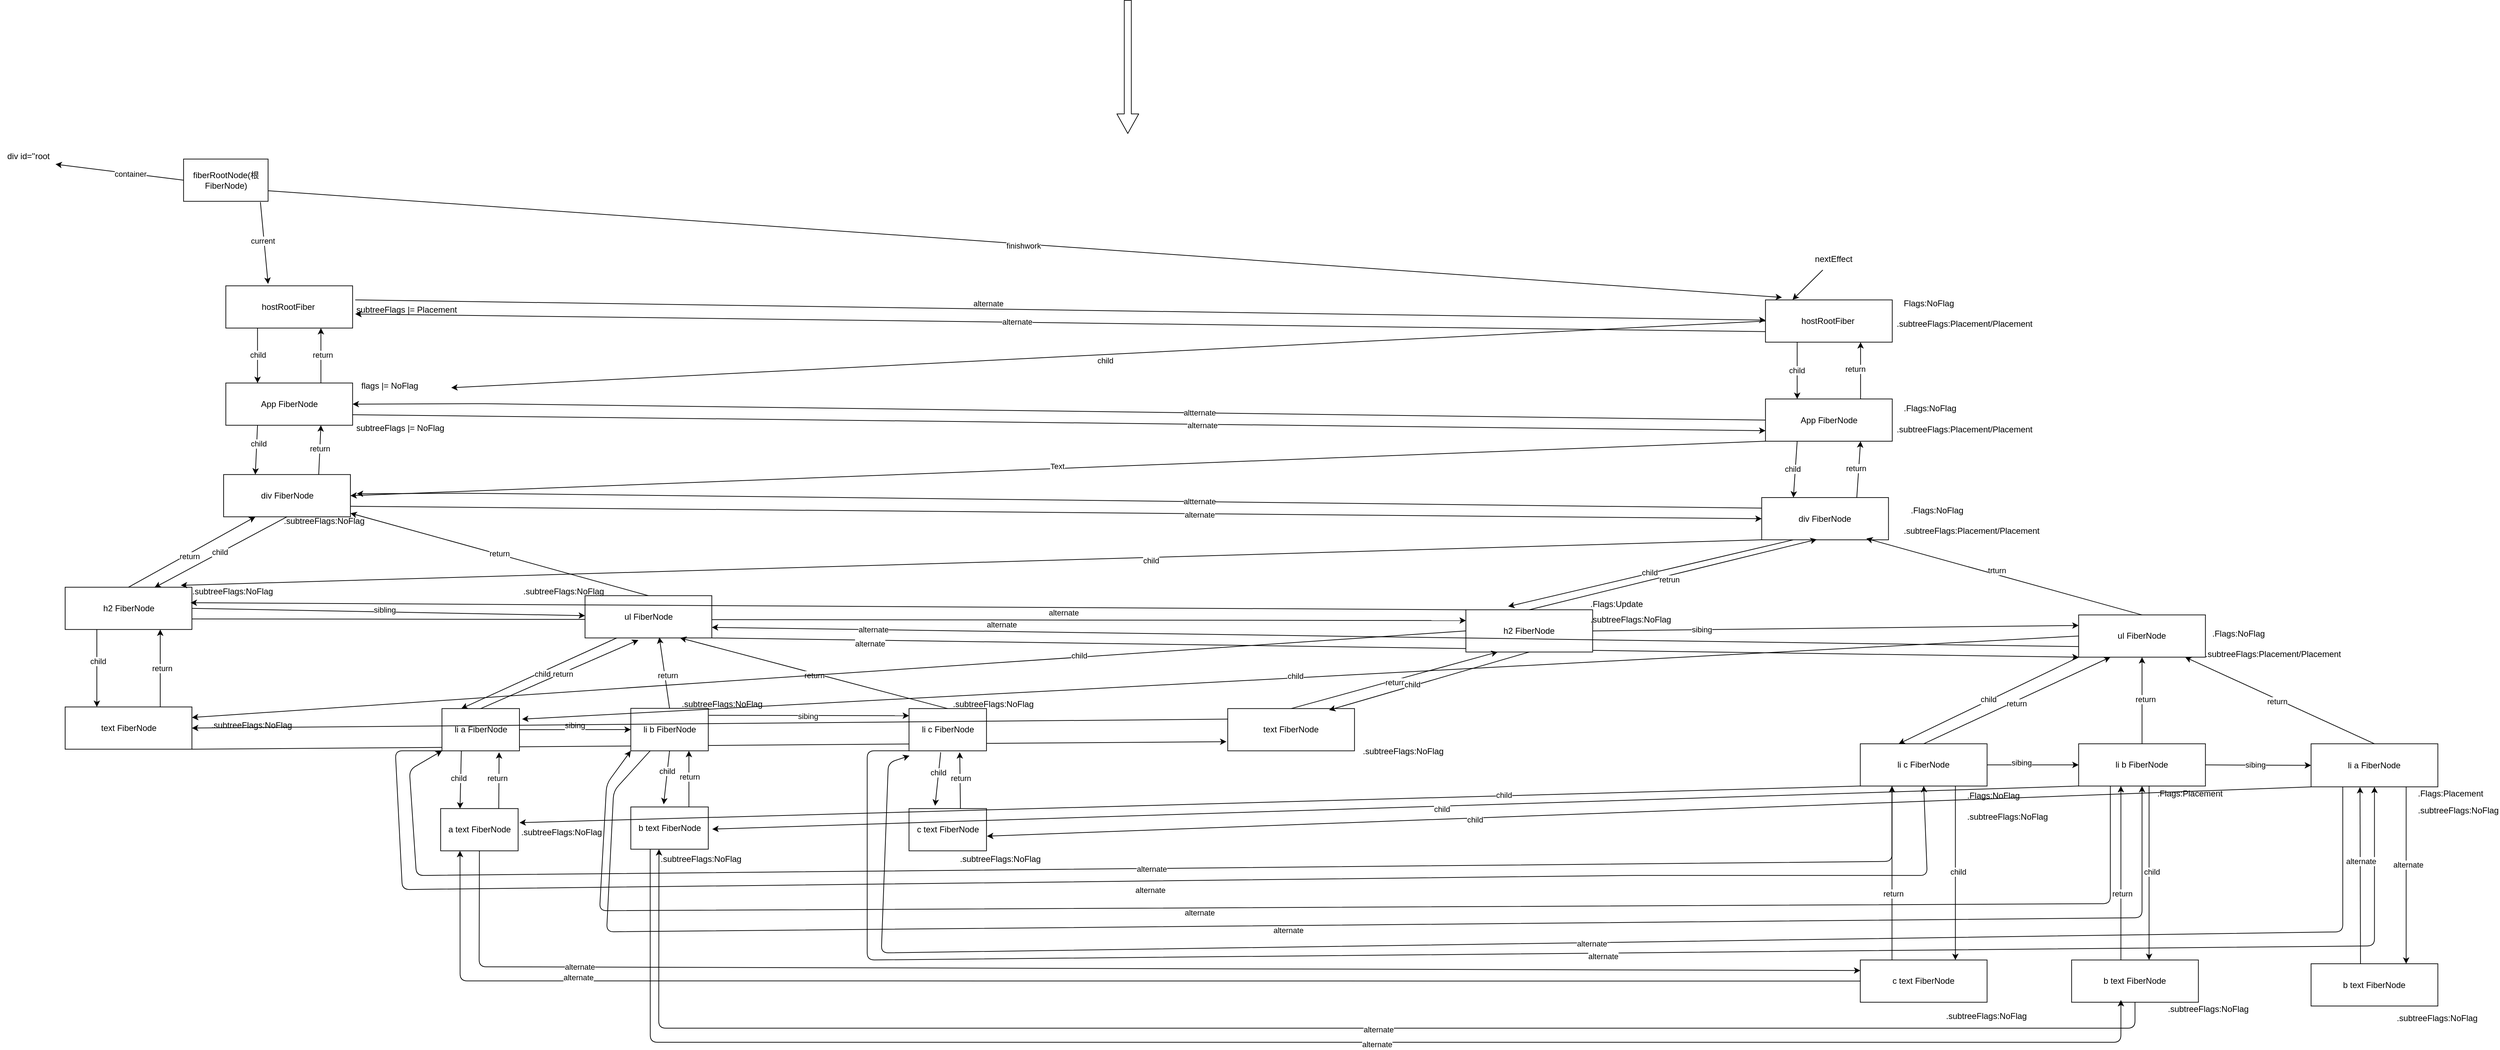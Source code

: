 <mxfile>
    <diagram id="gsPX4oTVRDO457Spd-DP" name="Page-1">
        <mxGraphModel dx="-8753" dy="-9221" grid="1" gridSize="10" guides="1" tooltips="1" connect="1" arrows="1" fold="1" page="1" pageScale="1" pageWidth="10000" pageHeight="10000" math="0" shadow="0">
            <root>
                <mxCell id="0"/>
                <mxCell id="1" parent="0"/>
                <mxCell id="2" style="edgeStyle=none;html=1;exitX=0.909;exitY=1.018;exitDx=0;exitDy=0;exitPerimeter=0;" parent="1" source="6" edge="1">
                    <mxGeometry relative="1" as="geometry">
                        <mxPoint x="10530.63" y="10553.18" as="targetPoint"/>
                    </mxGeometry>
                </mxCell>
                <mxCell id="3" value="current" style="edgeLabel;html=1;align=center;verticalAlign=middle;resizable=0;points=[];" parent="2" vertex="1" connectable="0">
                    <mxGeometry x="-0.067" y="-2" relative="1" as="geometry">
                        <mxPoint as="offset"/>
                    </mxGeometry>
                </mxCell>
                <mxCell id="4" style="edgeStyle=none;html=1;exitX=1;exitY=0.75;exitDx=0;exitDy=0;" parent="1" source="6" edge="1">
                    <mxGeometry relative="1" as="geometry">
                        <mxPoint x="12680" y="10572.32" as="targetPoint"/>
                    </mxGeometry>
                </mxCell>
                <mxCell id="5" value="finishwork" style="edgeLabel;html=1;align=center;verticalAlign=middle;resizable=0;points=[];" parent="4" vertex="1" connectable="0">
                    <mxGeometry x="-0.002" y="-2" relative="1" as="geometry">
                        <mxPoint as="offset"/>
                    </mxGeometry>
                </mxCell>
                <mxCell id="6" value="fiberRootNode(根FiberNode)" style="rounded=0;whiteSpace=wrap;html=1;" parent="1" vertex="1">
                    <mxGeometry x="10410.63" y="10375.86" width="120" height="60" as="geometry"/>
                </mxCell>
                <mxCell id="7" value="" style="endArrow=classic;html=1;exitX=0;exitY=0.5;exitDx=0;exitDy=0;" parent="1" source="6" edge="1">
                    <mxGeometry width="50" height="50" relative="1" as="geometry">
                        <mxPoint x="9990.63" y="10435.86" as="sourcePoint"/>
                        <mxPoint x="10228.76" y="10383.18" as="targetPoint"/>
                    </mxGeometry>
                </mxCell>
                <mxCell id="8" value="container" style="edgeLabel;html=1;align=center;verticalAlign=middle;resizable=0;points=[];" parent="7" vertex="1" connectable="0">
                    <mxGeometry x="-0.156" relative="1" as="geometry">
                        <mxPoint x="1" as="offset"/>
                    </mxGeometry>
                </mxCell>
                <mxCell id="9" style="edgeStyle=none;html=1;exitX=0.25;exitY=1;exitDx=0;exitDy=0;entryX=0.25;entryY=0;entryDx=0;entryDy=0;" parent="1" source="11" target="17" edge="1">
                    <mxGeometry relative="1" as="geometry"/>
                </mxCell>
                <mxCell id="10" value="child" style="edgeLabel;html=1;align=center;verticalAlign=middle;resizable=0;points=[];" parent="9" vertex="1" connectable="0">
                    <mxGeometry x="0.165" y="1" relative="1" as="geometry">
                        <mxPoint x="-1" y="-8" as="offset"/>
                    </mxGeometry>
                </mxCell>
                <mxCell id="11" value="hostRootFiber&amp;nbsp;" style="rounded=0;whiteSpace=wrap;html=1;" parent="1" vertex="1">
                    <mxGeometry x="10470.63" y="10555.86" width="180" height="60" as="geometry"/>
                </mxCell>
                <mxCell id="12" style="edgeStyle=none;html=1;exitX=0.75;exitY=0;exitDx=0;exitDy=0;entryX=0.75;entryY=1;entryDx=0;entryDy=0;" parent="1" source="17" target="11" edge="1">
                    <mxGeometry relative="1" as="geometry"/>
                </mxCell>
                <mxCell id="13" value="return" style="edgeLabel;html=1;align=center;verticalAlign=middle;resizable=0;points=[];" parent="12" vertex="1" connectable="0">
                    <mxGeometry x="0.034" y="-2" relative="1" as="geometry">
                        <mxPoint as="offset"/>
                    </mxGeometry>
                </mxCell>
                <mxCell id="14" style="edgeStyle=none;html=1;exitX=1;exitY=0.5;exitDx=0;exitDy=0;entryX=1;entryY=0.75;entryDx=0;entryDy=0;" parent="1" source="17" edge="1">
                    <mxGeometry relative="1" as="geometry">
                        <mxPoint x="10474.38" y="10723.86" as="targetPoint"/>
                    </mxGeometry>
                </mxCell>
                <mxCell id="15" style="edgeStyle=none;html=1;exitX=1;exitY=0.75;exitDx=0;exitDy=0;entryX=0;entryY=0.75;entryDx=0;entryDy=0;" parent="1" source="17" target="112" edge="1">
                    <mxGeometry relative="1" as="geometry"/>
                </mxCell>
                <mxCell id="16" value="alternate" style="edgeLabel;html=1;align=center;verticalAlign=middle;resizable=0;points=[];" parent="15" vertex="1" connectable="0">
                    <mxGeometry x="0.203" y="-1" relative="1" as="geometry">
                        <mxPoint as="offset"/>
                    </mxGeometry>
                </mxCell>
                <mxCell id="17" value="App FiberNode" style="rounded=0;whiteSpace=wrap;html=1;" parent="1" vertex="1">
                    <mxGeometry x="10470.63" y="10693.86" width="180" height="60" as="geometry"/>
                </mxCell>
                <mxCell id="18" style="edgeStyle=none;html=1;exitX=0.25;exitY=1;exitDx=0;exitDy=0;entryX=0.25;entryY=0;entryDx=0;entryDy=0;" parent="1" target="22" edge="1">
                    <mxGeometry relative="1" as="geometry">
                        <mxPoint x="10515.63" y="10753.86" as="sourcePoint"/>
                    </mxGeometry>
                </mxCell>
                <mxCell id="19" value="child" style="edgeLabel;html=1;align=center;verticalAlign=middle;resizable=0;points=[];" parent="18" vertex="1" connectable="0">
                    <mxGeometry x="-0.264" y="2" relative="1" as="geometry">
                        <mxPoint as="offset"/>
                    </mxGeometry>
                </mxCell>
                <mxCell id="20" style="edgeStyle=none;html=1;exitX=0.75;exitY=0;exitDx=0;exitDy=0;entryX=0.75;entryY=1;entryDx=0;entryDy=0;" parent="1" source="22" edge="1">
                    <mxGeometry relative="1" as="geometry">
                        <mxPoint x="10605.63" y="10753.86" as="targetPoint"/>
                    </mxGeometry>
                </mxCell>
                <mxCell id="21" value="return" style="edgeLabel;html=1;align=center;verticalAlign=middle;resizable=0;points=[];" parent="20" vertex="1" connectable="0">
                    <mxGeometry x="0.052" relative="1" as="geometry">
                        <mxPoint as="offset"/>
                    </mxGeometry>
                </mxCell>
                <mxCell id="22" value="div FiberNode" style="rounded=0;whiteSpace=wrap;html=1;" parent="1" vertex="1">
                    <mxGeometry x="10467.5" y="10823.86" width="180" height="60" as="geometry"/>
                </mxCell>
                <mxCell id="23" style="edgeStyle=none;html=1;exitX=0.5;exitY=0;exitDx=0;exitDy=0;entryX=0.25;entryY=1;entryDx=0;entryDy=0;" parent="1" source="31" target="22" edge="1">
                    <mxGeometry relative="1" as="geometry"/>
                </mxCell>
                <mxCell id="24" value="return" style="edgeLabel;html=1;align=center;verticalAlign=middle;resizable=0;points=[];" parent="23" vertex="1" connectable="0">
                    <mxGeometry x="-0.057" y="-3" relative="1" as="geometry">
                        <mxPoint as="offset"/>
                    </mxGeometry>
                </mxCell>
                <mxCell id="25" style="edgeStyle=none;html=1;exitX=1;exitY=0.5;exitDx=0;exitDy=0;" parent="1" source="31" target="38" edge="1">
                    <mxGeometry relative="1" as="geometry"/>
                </mxCell>
                <mxCell id="26" value="sibling" style="edgeLabel;html=1;align=center;verticalAlign=middle;resizable=0;points=[];" parent="25" vertex="1" connectable="0">
                    <mxGeometry x="-0.022" y="3" relative="1" as="geometry">
                        <mxPoint as="offset"/>
                    </mxGeometry>
                </mxCell>
                <mxCell id="27" style="edgeStyle=none;html=1;exitX=0.25;exitY=1;exitDx=0;exitDy=0;entryX=0.25;entryY=0;entryDx=0;entryDy=0;" parent="1" source="31" target="46" edge="1">
                    <mxGeometry relative="1" as="geometry"/>
                </mxCell>
                <mxCell id="28" value="child" style="edgeLabel;html=1;align=center;verticalAlign=middle;resizable=0;points=[];" parent="27" vertex="1" connectable="0">
                    <mxGeometry x="-0.191" y="1" relative="1" as="geometry">
                        <mxPoint as="offset"/>
                    </mxGeometry>
                </mxCell>
                <mxCell id="29" style="edgeStyle=none;html=1;exitX=1;exitY=0.75;exitDx=0;exitDy=0;" parent="1" source="31" edge="1">
                    <mxGeometry relative="1" as="geometry">
                        <mxPoint x="12231.26" y="11031.18" as="targetPoint"/>
                    </mxGeometry>
                </mxCell>
                <mxCell id="30" value="alternate" style="edgeLabel;html=1;align=center;verticalAlign=middle;resizable=0;points=[];" parent="29" vertex="1" connectable="0">
                    <mxGeometry x="0.27" y="-6" relative="1" as="geometry">
                        <mxPoint x="1" as="offset"/>
                    </mxGeometry>
                </mxCell>
                <mxCell id="31" value="h2 FiberNode" style="rounded=0;whiteSpace=wrap;html=1;" parent="1" vertex="1">
                    <mxGeometry x="10242.5" y="10983.86" width="180" height="60" as="geometry"/>
                </mxCell>
                <mxCell id="32" style="edgeStyle=none;html=1;exitX=0.5;exitY=0;exitDx=0;exitDy=0;" parent="1" source="38" target="22" edge="1">
                    <mxGeometry relative="1" as="geometry"/>
                </mxCell>
                <mxCell id="33" value="return" style="edgeLabel;html=1;align=center;verticalAlign=middle;resizable=0;points=[];" parent="32" vertex="1" connectable="0">
                    <mxGeometry x="0.003" y="-2" relative="1" as="geometry">
                        <mxPoint as="offset"/>
                    </mxGeometry>
                </mxCell>
                <mxCell id="34" style="edgeStyle=none;html=1;exitX=0.25;exitY=1;exitDx=0;exitDy=0;entryX=0.25;entryY=0;entryDx=0;entryDy=0;" parent="1" source="38" target="55" edge="1">
                    <mxGeometry relative="1" as="geometry"/>
                </mxCell>
                <mxCell id="35" value="child" style="edgeLabel;html=1;align=center;verticalAlign=middle;resizable=0;points=[];" parent="34" vertex="1" connectable="0">
                    <mxGeometry x="-0.03" y="3" relative="1" as="geometry">
                        <mxPoint as="offset"/>
                    </mxGeometry>
                </mxCell>
                <mxCell id="36" style="edgeStyle=none;html=1;exitX=1;exitY=1;exitDx=0;exitDy=0;entryX=0;entryY=1;entryDx=0;entryDy=0;" parent="1" source="38" target="135" edge="1">
                    <mxGeometry relative="1" as="geometry"/>
                </mxCell>
                <mxCell id="37" value="alternate" style="edgeLabel;html=1;align=center;verticalAlign=middle;resizable=0;points=[];" parent="36" vertex="1" connectable="0">
                    <mxGeometry x="-0.768" y="-5" relative="1" as="geometry">
                        <mxPoint x="-1" as="offset"/>
                    </mxGeometry>
                </mxCell>
                <mxCell id="38" value="ul FiberNode" style="rounded=0;whiteSpace=wrap;html=1;" parent="1" vertex="1">
                    <mxGeometry x="10980.63" y="10995.86" width="180" height="60" as="geometry"/>
                </mxCell>
                <mxCell id="39" style="edgeStyle=none;html=1;exitX=0.5;exitY=1;exitDx=0;exitDy=0;entryX=0.705;entryY=0.007;entryDx=0;entryDy=0;entryPerimeter=0;" parent="1" source="22" target="31" edge="1">
                    <mxGeometry relative="1" as="geometry"/>
                </mxCell>
                <mxCell id="40" value="child" style="edgeLabel;html=1;align=center;verticalAlign=middle;resizable=0;points=[];" parent="39" vertex="1" connectable="0">
                    <mxGeometry x="0.023" relative="1" as="geometry">
                        <mxPoint y="-1" as="offset"/>
                    </mxGeometry>
                </mxCell>
                <mxCell id="41" style="edgeStyle=none;html=1;entryX=1;entryY=0;entryDx=0;entryDy=0;" parent="1" source="42" edge="1">
                    <mxGeometry relative="1" as="geometry">
                        <mxPoint x="12695.02" y="10575.68" as="targetPoint"/>
                    </mxGeometry>
                </mxCell>
                <mxCell id="42" value="nextEffect" style="text;html=1;align=center;verticalAlign=middle;resizable=0;points=[];autosize=1;strokeColor=none;fillColor=none;" parent="1" vertex="1">
                    <mxGeometry x="12713.25" y="10503.36" width="80" height="30" as="geometry"/>
                </mxCell>
                <mxCell id="43" style="edgeStyle=none;html=1;exitX=0.75;exitY=0;exitDx=0;exitDy=0;entryX=0.75;entryY=1;entryDx=0;entryDy=0;" parent="1" source="46" target="31" edge="1">
                    <mxGeometry relative="1" as="geometry"/>
                </mxCell>
                <mxCell id="44" value="return" style="edgeLabel;html=1;align=center;verticalAlign=middle;resizable=0;points=[];" parent="43" vertex="1" connectable="0">
                    <mxGeometry x="0.023" y="-2" relative="1" as="geometry">
                        <mxPoint y="1" as="offset"/>
                    </mxGeometry>
                </mxCell>
                <mxCell id="45" style="edgeStyle=none;html=1;exitX=1;exitY=1;exitDx=0;exitDy=0;" parent="1" source="46" edge="1">
                    <mxGeometry relative="1" as="geometry">
                        <mxPoint x="11891.26" y="11203.18" as="targetPoint"/>
                    </mxGeometry>
                </mxCell>
                <mxCell id="46" value="text FiberNode" style="rounded=0;whiteSpace=wrap;html=1;" parent="1" vertex="1">
                    <mxGeometry x="10242.5" y="11153.86" width="180" height="60" as="geometry"/>
                </mxCell>
                <mxCell id="47" value=".subtreeFlags:NoFlag" style="text;whiteSpace=wrap;" parent="1" vertex="1">
                    <mxGeometry x="10887.5" y="11318.18" width="110" height="40" as="geometry"/>
                </mxCell>
                <mxCell id="48" value=".subtreeFlags:NoFlag" style="text;whiteSpace=wrap;" parent="1" vertex="1">
                    <mxGeometry x="10420.63" y="10975.86" width="110" height="40" as="geometry"/>
                </mxCell>
                <mxCell id="49" style="edgeStyle=none;html=1;exitX=1;exitY=0.5;exitDx=0;exitDy=0;entryX=0;entryY=0.5;entryDx=0;entryDy=0;" parent="1" source="55" target="60" edge="1">
                    <mxGeometry relative="1" as="geometry"/>
                </mxCell>
                <mxCell id="50" value="sibing" style="edgeLabel;html=1;align=center;verticalAlign=middle;resizable=0;points=[];" parent="49" vertex="1" connectable="0">
                    <mxGeometry x="-0.008" y="6" relative="1" as="geometry">
                        <mxPoint as="offset"/>
                    </mxGeometry>
                </mxCell>
                <mxCell id="51" style="edgeStyle=none;html=1;exitX=0.25;exitY=1;exitDx=0;exitDy=0;entryX=0.25;entryY=0;entryDx=0;entryDy=0;" parent="1" source="55" target="72" edge="1">
                    <mxGeometry relative="1" as="geometry"/>
                </mxCell>
                <mxCell id="52" value="child" style="edgeLabel;html=1;align=center;verticalAlign=middle;resizable=0;points=[];" parent="51" vertex="1" connectable="0">
                    <mxGeometry x="-0.058" y="-3" relative="1" as="geometry">
                        <mxPoint as="offset"/>
                    </mxGeometry>
                </mxCell>
                <mxCell id="53" style="edgeStyle=none;html=1;exitX=0;exitY=1;exitDx=0;exitDy=0;entryX=0.5;entryY=1;entryDx=0;entryDy=0;" parent="1" source="55" target="160" edge="1">
                    <mxGeometry relative="1" as="geometry">
                        <mxPoint x="12921.26" y="11463.18" as="targetPoint"/>
                        <Array as="points">
                            <mxPoint x="10711.26" y="11216.18"/>
                            <mxPoint x="10721.26" y="11413.18"/>
                            <mxPoint x="12461.26" y="11393.18"/>
                            <mxPoint x="12886.26" y="11393.18"/>
                        </Array>
                    </mxGeometry>
                </mxCell>
                <mxCell id="54" value="alternate" style="edgeLabel;html=1;align=center;verticalAlign=middle;resizable=0;points=[];" parent="53" vertex="1" connectable="0">
                    <mxGeometry x="0.037" y="-13" relative="1" as="geometry">
                        <mxPoint as="offset"/>
                    </mxGeometry>
                </mxCell>
                <mxCell id="55" value="li a FiberNode" style="rounded=0;whiteSpace=wrap;html=1;" parent="1" vertex="1">
                    <mxGeometry x="10777.5" y="11156.18" width="110" height="60" as="geometry"/>
                </mxCell>
                <mxCell id="56" style="edgeStyle=none;html=1;exitX=1.006;exitY=0.164;exitDx=0;exitDy=0;entryX=0;entryY=0.75;entryDx=0;entryDy=0;exitPerimeter=0;" parent="1" source="60" edge="1">
                    <mxGeometry relative="1" as="geometry">
                        <mxPoint x="11190.63" y="11166.18" as="sourcePoint"/>
                        <mxPoint x="11440.63" y="11166.26" as="targetPoint"/>
                    </mxGeometry>
                </mxCell>
                <mxCell id="57" value="sibing" style="edgeLabel;html=1;align=center;verticalAlign=middle;resizable=0;points=[];" parent="56" vertex="1" connectable="0">
                    <mxGeometry x="-0.016" y="-1" relative="1" as="geometry">
                        <mxPoint as="offset"/>
                    </mxGeometry>
                </mxCell>
                <mxCell id="58" style="edgeStyle=none;html=1;exitX=0.25;exitY=1;exitDx=0;exitDy=0;entryX=0.5;entryY=1;entryDx=0;entryDy=0;" parent="1" source="60" target="169" edge="1">
                    <mxGeometry relative="1" as="geometry">
                        <mxPoint x="11021.26" y="11523.18" as="targetPoint"/>
                        <Array as="points">
                            <mxPoint x="11021.26" y="11273.18"/>
                            <mxPoint x="11011.26" y="11473.18"/>
                            <mxPoint x="13191.26" y="11453.18"/>
                        </Array>
                    </mxGeometry>
                </mxCell>
                <mxCell id="59" value="alternate" style="edgeLabel;html=1;align=center;verticalAlign=middle;resizable=0;points=[];" parent="58" vertex="1" connectable="0">
                    <mxGeometry x="-0.058" y="-5" relative="1" as="geometry">
                        <mxPoint x="-1" y="1" as="offset"/>
                    </mxGeometry>
                </mxCell>
                <mxCell id="60" value="li b FiberNode" style="rounded=0;whiteSpace=wrap;html=1;" parent="1" vertex="1">
                    <mxGeometry x="11045.63" y="11155.86" width="110" height="60.32" as="geometry"/>
                </mxCell>
                <mxCell id="61" style="edgeStyle=none;html=1;exitX=0.5;exitY=0;exitDx=0;exitDy=0;entryX=0.75;entryY=1;entryDx=0;entryDy=0;" parent="1" source="65" target="38" edge="1">
                    <mxGeometry relative="1" as="geometry"/>
                </mxCell>
                <mxCell id="62" value="return" style="edgeLabel;html=1;align=center;verticalAlign=middle;resizable=0;points=[];" parent="61" vertex="1" connectable="0">
                    <mxGeometry x="-0.002" y="3" relative="1" as="geometry">
                        <mxPoint as="offset"/>
                    </mxGeometry>
                </mxCell>
                <mxCell id="63" style="edgeStyle=none;html=1;exitX=0;exitY=1;exitDx=0;exitDy=0;entryX=0.5;entryY=1;entryDx=0;entryDy=0;" parent="1" source="65" target="176" edge="1">
                    <mxGeometry relative="1" as="geometry">
                        <mxPoint x="11411.26" y="11553.18" as="targetPoint"/>
                        <Array as="points">
                            <mxPoint x="11381.26" y="11216.18"/>
                            <mxPoint x="11381.26" y="11513.18"/>
                            <mxPoint x="13521.26" y="11493.18"/>
                        </Array>
                    </mxGeometry>
                </mxCell>
                <mxCell id="64" value="alternate" style="edgeLabel;html=1;align=center;verticalAlign=middle;resizable=0;points=[];" parent="63" vertex="1" connectable="0">
                    <mxGeometry x="0.03" y="-4" relative="1" as="geometry">
                        <mxPoint x="-1" as="offset"/>
                    </mxGeometry>
                </mxCell>
                <mxCell id="65" value="li c FiberNode" style="rounded=0;whiteSpace=wrap;html=1;" parent="1" vertex="1">
                    <mxGeometry x="11440.63" y="11156.18" width="110" height="60" as="geometry"/>
                </mxCell>
                <mxCell id="66" style="edgeStyle=none;html=1;exitX=0.5;exitY=0;exitDx=0;exitDy=0;entryX=0.421;entryY=1.049;entryDx=0;entryDy=0;entryPerimeter=0;" parent="1" source="55" target="38" edge="1">
                    <mxGeometry relative="1" as="geometry"/>
                </mxCell>
                <mxCell id="67" value="return" style="edgeLabel;html=1;align=center;verticalAlign=middle;resizable=0;points=[];" parent="66" vertex="1" connectable="0">
                    <mxGeometry x="0.033" y="-1" relative="1" as="geometry">
                        <mxPoint as="offset"/>
                    </mxGeometry>
                </mxCell>
                <mxCell id="68" style="edgeStyle=none;html=1;exitX=0.5;exitY=0;exitDx=0;exitDy=0;entryX=0.586;entryY=0.984;entryDx=0;entryDy=0;entryPerimeter=0;" parent="1" source="60" target="38" edge="1">
                    <mxGeometry relative="1" as="geometry">
                        <mxPoint x="10935.63" y="11045.86" as="targetPoint"/>
                    </mxGeometry>
                </mxCell>
                <mxCell id="69" value="return" style="edgeLabel;html=1;align=center;verticalAlign=middle;resizable=0;points=[];" parent="68" vertex="1" connectable="0">
                    <mxGeometry x="-0.077" y="-4" relative="1" as="geometry">
                        <mxPoint as="offset"/>
                    </mxGeometry>
                </mxCell>
                <mxCell id="70" style="edgeStyle=none;html=1;exitX=0.5;exitY=1;exitDx=0;exitDy=0;entryX=0;entryY=0.25;entryDx=0;entryDy=0;" parent="1" source="72" target="187" edge="1">
                    <mxGeometry relative="1" as="geometry">
                        <Array as="points">
                            <mxPoint x="10830.26" y="11522.82"/>
                        </Array>
                    </mxGeometry>
                </mxCell>
                <mxCell id="71" value="alternate" style="edgeLabel;html=1;align=center;verticalAlign=middle;resizable=0;points=[];" parent="70" vertex="1" connectable="0">
                    <mxGeometry x="-0.711" relative="1" as="geometry">
                        <mxPoint as="offset"/>
                    </mxGeometry>
                </mxCell>
                <mxCell id="72" value="a text FiberNode" style="rounded=0;whiteSpace=wrap;html=1;" parent="1" vertex="1">
                    <mxGeometry x="10775.63" y="11298.18" width="110" height="60" as="geometry"/>
                </mxCell>
                <mxCell id="73" style="edgeStyle=none;html=1;exitX=0.75;exitY=0;exitDx=0;exitDy=0;" parent="1" source="72" edge="1">
                    <mxGeometry relative="1" as="geometry">
                        <mxPoint x="10858.63" y="11218.18" as="targetPoint"/>
                    </mxGeometry>
                </mxCell>
                <mxCell id="74" value="return" style="edgeLabel;html=1;align=center;verticalAlign=middle;resizable=0;points=[];" parent="73" vertex="1" connectable="0">
                    <mxGeometry x="0.093" y="3" relative="1" as="geometry">
                        <mxPoint as="offset"/>
                    </mxGeometry>
                </mxCell>
                <mxCell id="75" value=".subtreeFlags:NoFlag" style="text;whiteSpace=wrap;" parent="1" vertex="1">
                    <mxGeometry x="10447.5" y="11166.18" width="110" height="40" as="geometry"/>
                </mxCell>
                <mxCell id="76" style="edgeStyle=none;html=1;exitX=0.75;exitY=0;exitDx=0;exitDy=0;entryX=0.75;entryY=1;entryDx=0;entryDy=0;" parent="1" source="78" target="60" edge="1">
                    <mxGeometry relative="1" as="geometry"/>
                </mxCell>
                <mxCell id="77" value="return" style="edgeLabel;html=1;align=center;verticalAlign=middle;resizable=0;points=[];" parent="76" vertex="1" connectable="0">
                    <mxGeometry x="0.09" y="-1" relative="1" as="geometry">
                        <mxPoint as="offset"/>
                    </mxGeometry>
                </mxCell>
                <mxCell id="78" value="b text FiberNode" style="rounded=0;whiteSpace=wrap;html=1;" parent="1" vertex="1">
                    <mxGeometry x="11045.63" y="11295.86" width="110" height="60" as="geometry"/>
                </mxCell>
                <mxCell id="79" style="edgeStyle=none;html=1;exitX=0.5;exitY=1;exitDx=0;exitDy=0;entryX=0.424;entryY=-0.063;entryDx=0;entryDy=0;entryPerimeter=0;" parent="1" source="60" target="78" edge="1">
                    <mxGeometry relative="1" as="geometry"/>
                </mxCell>
                <mxCell id="80" value="child" style="edgeLabel;html=1;align=center;verticalAlign=middle;resizable=0;points=[];" parent="79" vertex="1" connectable="0">
                    <mxGeometry x="-0.241" y="-1" relative="1" as="geometry">
                        <mxPoint as="offset"/>
                    </mxGeometry>
                </mxCell>
                <mxCell id="81" value=".subtreeFlags:NoFlag" style="text;whiteSpace=wrap;" parent="1" vertex="1">
                    <mxGeometry x="11085.63" y="11355.86" width="110" height="40" as="geometry"/>
                </mxCell>
                <mxCell id="82" value=".subtreeFlags:NoFlag" style="text;whiteSpace=wrap;" parent="1" vertex="1">
                    <mxGeometry x="11115.63" y="11135.86" width="110" height="40" as="geometry"/>
                </mxCell>
                <mxCell id="83" value="c text FiberNode" style="rounded=0;whiteSpace=wrap;html=1;" parent="1" vertex="1">
                    <mxGeometry x="11440.63" y="11298.18" width="110" height="60" as="geometry"/>
                </mxCell>
                <mxCell id="84" style="edgeStyle=none;html=1;exitX=0.75;exitY=0;exitDx=0;exitDy=0;entryX=0.75;entryY=1;entryDx=0;entryDy=0;" parent="1" edge="1">
                    <mxGeometry relative="1" as="geometry">
                        <mxPoint x="11513.63" y="11298.18" as="sourcePoint"/>
                        <mxPoint x="11512.63" y="11218.18" as="targetPoint"/>
                    </mxGeometry>
                </mxCell>
                <mxCell id="85" value="return" style="edgeLabel;html=1;align=center;verticalAlign=middle;resizable=0;points=[];" parent="84" vertex="1" connectable="0">
                    <mxGeometry x="0.09" y="-1" relative="1" as="geometry">
                        <mxPoint as="offset"/>
                    </mxGeometry>
                </mxCell>
                <mxCell id="86" style="edgeStyle=none;html=1;exitX=0.5;exitY=1;exitDx=0;exitDy=0;entryX=0.424;entryY=-0.063;entryDx=0;entryDy=0;entryPerimeter=0;" parent="1" edge="1">
                    <mxGeometry relative="1" as="geometry">
                        <mxPoint x="11485.63" y="11218.18" as="sourcePoint"/>
                        <mxPoint x="11477.63" y="11294.18" as="targetPoint"/>
                    </mxGeometry>
                </mxCell>
                <mxCell id="87" value="child" style="edgeLabel;html=1;align=center;verticalAlign=middle;resizable=0;points=[];" parent="86" vertex="1" connectable="0">
                    <mxGeometry x="-0.241" y="-1" relative="1" as="geometry">
                        <mxPoint as="offset"/>
                    </mxGeometry>
                </mxCell>
                <mxCell id="88" value=".subtreeFlags:NoFlag" style="text;whiteSpace=wrap;" parent="1" vertex="1">
                    <mxGeometry x="11510.63" y="11355.86" width="110" height="40" as="geometry"/>
                </mxCell>
                <mxCell id="89" value=".subtreeFlags:NoFlag" style="text;whiteSpace=wrap;" parent="1" vertex="1">
                    <mxGeometry x="11500.63" y="11135.86" width="110" height="40" as="geometry"/>
                </mxCell>
                <mxCell id="90" value=".subtreeFlags:NoFlag" style="text;whiteSpace=wrap;" parent="1" vertex="1">
                    <mxGeometry x="10890.63" y="10975.86" width="110" height="40" as="geometry"/>
                </mxCell>
                <mxCell id="91" value=".subtreeFlags:NoFlag" style="text;whiteSpace=wrap;" parent="1" vertex="1">
                    <mxGeometry x="10550.63" y="10875.86" width="110" height="40" as="geometry"/>
                </mxCell>
                <mxCell id="92" value="flags |= NoFlag" style="text;whiteSpace=wrap;" parent="1" vertex="1">
                    <mxGeometry x="10660.63" y="10683.86" width="130" height="40" as="geometry"/>
                </mxCell>
                <mxCell id="93" style="edgeStyle=none;html=1;exitX=0;exitY=0;exitDx=0;exitDy=0;" parent="1" source="95" target="103" edge="1">
                    <mxGeometry relative="1" as="geometry">
                        <mxPoint x="10778.76" y="10553.18" as="targetPoint"/>
                    </mxGeometry>
                </mxCell>
                <mxCell id="94" value="alternate" style="edgeLabel;html=1;align=center;verticalAlign=middle;resizable=0;points=[];" parent="93" vertex="1" connectable="0">
                    <mxGeometry x="-0.103" y="8" relative="1" as="geometry">
                        <mxPoint as="offset"/>
                    </mxGeometry>
                </mxCell>
                <mxCell id="95" value="subtreeFlags |= Placement" style="text;whiteSpace=wrap;" parent="1" vertex="1">
                    <mxGeometry x="10654.38" y="10575.86" width="162.5" height="40" as="geometry"/>
                </mxCell>
                <mxCell id="96" value="subtreeFlags |= NoFlag" style="text;whiteSpace=wrap;" parent="1" vertex="1">
                    <mxGeometry x="10654.38" y="10743.86" width="130" height="37.68" as="geometry"/>
                </mxCell>
                <mxCell id="97" style="edgeStyle=none;html=1;exitX=0;exitY=0.75;exitDx=0;exitDy=0;entryX=0;entryY=0.5;entryDx=0;entryDy=0;" parent="1" source="103" target="95" edge="1">
                    <mxGeometry relative="1" as="geometry"/>
                </mxCell>
                <mxCell id="98" value="alternate" style="edgeLabel;html=1;align=center;verticalAlign=middle;resizable=0;points=[];" parent="97" vertex="1" connectable="0">
                    <mxGeometry x="0.06" y="-1" relative="1" as="geometry">
                        <mxPoint x="-1" as="offset"/>
                    </mxGeometry>
                </mxCell>
                <mxCell id="99" style="edgeStyle=none;html=1;exitX=0;exitY=0.5;exitDx=0;exitDy=0;" parent="1" source="103" target="92" edge="1">
                    <mxGeometry relative="1" as="geometry">
                        <mxPoint x="12075.12" y="10588.18" as="sourcePoint"/>
                        <mxPoint x="10768.76" y="10693.86" as="targetPoint"/>
                    </mxGeometry>
                </mxCell>
                <mxCell id="100" value="child" style="edgeLabel;html=1;align=center;verticalAlign=middle;resizable=0;points=[];" parent="99" vertex="1" connectable="0">
                    <mxGeometry x="0.007" y="8" relative="1" as="geometry">
                        <mxPoint x="1" as="offset"/>
                    </mxGeometry>
                </mxCell>
                <mxCell id="101" style="edgeStyle=none;html=1;exitX=0.25;exitY=1;exitDx=0;exitDy=0;entryX=0.25;entryY=0;entryDx=0;entryDy=0;" parent="1" source="103" target="112" edge="1">
                    <mxGeometry relative="1" as="geometry"/>
                </mxCell>
                <mxCell id="102" value="child" style="edgeLabel;html=1;align=center;verticalAlign=middle;resizable=0;points=[];" parent="101" vertex="1" connectable="0">
                    <mxGeometry x="0.015" y="-1" relative="1" as="geometry">
                        <mxPoint y="-1" as="offset"/>
                    </mxGeometry>
                </mxCell>
                <mxCell id="103" value="hostRootFiber&amp;nbsp;" style="rounded=0;whiteSpace=wrap;html=1;" parent="1" vertex="1">
                    <mxGeometry x="12656.63" y="10575.86" width="180" height="60" as="geometry"/>
                </mxCell>
                <mxCell id="104" style="edgeStyle=none;html=1;exitX=0;exitY=0.5;exitDx=0;exitDy=0;entryX=1;entryY=0.5;entryDx=0;entryDy=0;" parent="1" source="112" target="17" edge="1">
                    <mxGeometry relative="1" as="geometry">
                        <mxPoint x="10798.76" y="10733.18" as="targetPoint"/>
                        <Array as="points">
                            <mxPoint x="10828.76" y="10723.18"/>
                        </Array>
                    </mxGeometry>
                </mxCell>
                <mxCell id="105" value="altternate" style="edgeLabel;html=1;align=center;verticalAlign=middle;resizable=0;points=[];" parent="104" vertex="1" connectable="0">
                    <mxGeometry x="-0.199" y="-1" relative="1" as="geometry">
                        <mxPoint as="offset"/>
                    </mxGeometry>
                </mxCell>
                <mxCell id="106" style="edgeStyle=none;html=1;exitX=0;exitY=1;exitDx=0;exitDy=0;entryX=1;entryY=0.5;entryDx=0;entryDy=0;" parent="1" source="112" target="22" edge="1">
                    <mxGeometry relative="1" as="geometry"/>
                </mxCell>
                <mxCell id="107" value="Text" style="edgeLabel;html=1;align=center;verticalAlign=middle;resizable=0;points=[];" parent="106" vertex="1" connectable="0">
                    <mxGeometry x="0.002" y="-4" relative="1" as="geometry">
                        <mxPoint x="1" as="offset"/>
                    </mxGeometry>
                </mxCell>
                <mxCell id="108" style="edgeStyle=none;html=1;exitX=0.75;exitY=0;exitDx=0;exitDy=0;entryX=0.75;entryY=1;entryDx=0;entryDy=0;" parent="1" source="112" target="103" edge="1">
                    <mxGeometry relative="1" as="geometry"/>
                </mxCell>
                <mxCell id="109" value="return" style="edgeLabel;html=1;align=center;verticalAlign=middle;resizable=0;points=[];" parent="108" vertex="1" connectable="0">
                    <mxGeometry x="0.062" y="8" relative="1" as="geometry">
                        <mxPoint as="offset"/>
                    </mxGeometry>
                </mxCell>
                <mxCell id="110" style="edgeStyle=none;html=1;exitX=0.25;exitY=1;exitDx=0;exitDy=0;entryX=0.25;entryY=0;entryDx=0;entryDy=0;" parent="1" source="112" target="117" edge="1">
                    <mxGeometry relative="1" as="geometry"/>
                </mxCell>
                <mxCell id="111" value="child" style="edgeLabel;html=1;align=center;verticalAlign=middle;resizable=0;points=[];" parent="110" vertex="1" connectable="0">
                    <mxGeometry x="-0.006" y="-4" relative="1" as="geometry">
                        <mxPoint as="offset"/>
                    </mxGeometry>
                </mxCell>
                <mxCell id="112" value="App FiberNode" style="rounded=0;whiteSpace=wrap;html=1;" parent="1" vertex="1">
                    <mxGeometry x="12656.63" y="10716.54" width="180" height="60" as="geometry"/>
                </mxCell>
                <mxCell id="113" style="edgeStyle=none;html=1;exitX=0.75;exitY=0;exitDx=0;exitDy=0;entryX=0.75;entryY=1;entryDx=0;entryDy=0;" parent="1" source="117" target="112" edge="1">
                    <mxGeometry relative="1" as="geometry"/>
                </mxCell>
                <mxCell id="114" value="return" style="edgeLabel;html=1;align=center;verticalAlign=middle;resizable=0;points=[];" parent="113" vertex="1" connectable="0">
                    <mxGeometry x="0.03" y="4" relative="1" as="geometry">
                        <mxPoint as="offset"/>
                    </mxGeometry>
                </mxCell>
                <mxCell id="115" style="edgeStyle=none;html=1;exitX=0.25;exitY=1;exitDx=0;exitDy=0;" parent="1" source="117" edge="1">
                    <mxGeometry relative="1" as="geometry">
                        <mxPoint x="12291.26" y="11011.18" as="targetPoint"/>
                    </mxGeometry>
                </mxCell>
                <mxCell id="116" value="child" style="edgeLabel;html=1;align=center;verticalAlign=middle;resizable=0;points=[];" parent="115" vertex="1" connectable="0">
                    <mxGeometry x="0.007" y="-1" relative="1" as="geometry">
                        <mxPoint as="offset"/>
                    </mxGeometry>
                </mxCell>
                <mxCell id="117" value="div FiberNode" style="rounded=0;whiteSpace=wrap;html=1;" parent="1" vertex="1">
                    <mxGeometry x="12651.26" y="10856.54" width="180" height="60" as="geometry"/>
                </mxCell>
                <mxCell id="118" style="edgeStyle=none;html=1;entryX=0;entryY=0.5;entryDx=0;entryDy=0;exitX=1;exitY=0.75;exitDx=0;exitDy=0;" parent="1" source="22" target="117" edge="1">
                    <mxGeometry relative="1" as="geometry">
                        <mxPoint x="10660.63" y="10866.18" as="sourcePoint"/>
                        <mxPoint x="12078.5" y="10856.36" as="targetPoint"/>
                    </mxGeometry>
                </mxCell>
                <mxCell id="119" value="alternate" style="edgeLabel;html=1;align=center;verticalAlign=middle;resizable=0;points=[];" parent="118" vertex="1" connectable="0">
                    <mxGeometry x="0.203" y="-1" relative="1" as="geometry">
                        <mxPoint as="offset"/>
                    </mxGeometry>
                </mxCell>
                <mxCell id="120" style="edgeStyle=none;html=1;exitX=0;exitY=0.25;exitDx=0;exitDy=0;" parent="1" source="117" edge="1">
                    <mxGeometry relative="1" as="geometry">
                        <mxPoint x="10656.62" y="10851.18" as="targetPoint"/>
                        <Array as="points">
                            <mxPoint x="10811.63" y="10850.36"/>
                        </Array>
                        <mxPoint x="12064.49" y="10841.36" as="sourcePoint"/>
                    </mxGeometry>
                </mxCell>
                <mxCell id="121" value="altternate" style="edgeLabel;html=1;align=center;verticalAlign=middle;resizable=0;points=[];" parent="120" vertex="1" connectable="0">
                    <mxGeometry x="-0.199" y="-1" relative="1" as="geometry">
                        <mxPoint as="offset"/>
                    </mxGeometry>
                </mxCell>
                <mxCell id="122" style="edgeStyle=none;html=1;exitX=0;exitY=1;exitDx=0;exitDy=0;entryX=0.912;entryY=-0.045;entryDx=0;entryDy=0;entryPerimeter=0;" parent="1" source="117" target="31" edge="1">
                    <mxGeometry relative="1" as="geometry"/>
                </mxCell>
                <mxCell id="123" value="child" style="edgeLabel;html=1;align=center;verticalAlign=middle;resizable=0;points=[];" parent="122" vertex="1" connectable="0">
                    <mxGeometry x="-0.228" y="4" relative="1" as="geometry">
                        <mxPoint x="-1" as="offset"/>
                    </mxGeometry>
                </mxCell>
                <mxCell id="124" style="edgeStyle=none;html=1;exitX=0;exitY=0.5;exitDx=0;exitDy=0;entryX=1;entryY=0.25;entryDx=0;entryDy=0;" parent="1" source="130" target="46" edge="1">
                    <mxGeometry relative="1" as="geometry"/>
                </mxCell>
                <mxCell id="125" value="child" style="edgeLabel;html=1;align=center;verticalAlign=middle;resizable=0;points=[];" parent="124" vertex="1" connectable="0">
                    <mxGeometry x="-0.392" y="-2" relative="1" as="geometry">
                        <mxPoint as="offset"/>
                    </mxGeometry>
                </mxCell>
                <mxCell id="126" style="edgeStyle=none;html=1;exitX=1;exitY=0.5;exitDx=0;exitDy=0;entryX=0;entryY=0.25;entryDx=0;entryDy=0;" parent="1" source="130" target="135" edge="1">
                    <mxGeometry relative="1" as="geometry"/>
                </mxCell>
                <mxCell id="127" value="sibing" style="edgeLabel;html=1;align=center;verticalAlign=middle;resizable=0;points=[];" parent="126" vertex="1" connectable="0">
                    <mxGeometry x="-0.55" relative="1" as="geometry">
                        <mxPoint x="-1" as="offset"/>
                    </mxGeometry>
                </mxCell>
                <mxCell id="128" style="edgeStyle=none;html=1;exitX=0;exitY=0;exitDx=0;exitDy=0;entryX=0;entryY=0.75;entryDx=0;entryDy=0;" parent="1" source="130" target="48" edge="1">
                    <mxGeometry relative="1" as="geometry"/>
                </mxCell>
                <mxCell id="129" value="alternate" style="edgeLabel;html=1;align=center;verticalAlign=middle;resizable=0;points=[];" parent="128" vertex="1" connectable="0">
                    <mxGeometry x="-0.369" y="7" relative="1" as="geometry">
                        <mxPoint as="offset"/>
                    </mxGeometry>
                </mxCell>
                <mxCell id="130" value="h2 FiberNode" style="rounded=0;whiteSpace=wrap;html=1;" parent="1" vertex="1">
                    <mxGeometry x="12231.26" y="11015.86" width="180" height="60" as="geometry"/>
                </mxCell>
                <mxCell id="131" style="edgeStyle=none;html=1;exitX=0;exitY=0.5;exitDx=0;exitDy=0;" parent="1" source="135" edge="1">
                    <mxGeometry relative="1" as="geometry">
                        <mxPoint x="10891.26" y="11171.18" as="targetPoint"/>
                    </mxGeometry>
                </mxCell>
                <mxCell id="132" value="child" style="edgeLabel;html=1;align=center;verticalAlign=middle;resizable=0;points=[];" parent="131" vertex="1" connectable="0">
                    <mxGeometry x="0.006" y="-3" relative="1" as="geometry">
                        <mxPoint x="-1" as="offset"/>
                    </mxGeometry>
                </mxCell>
                <mxCell id="133" style="edgeStyle=none;html=1;exitX=0;exitY=0.75;exitDx=0;exitDy=0;entryX=1;entryY=0.75;entryDx=0;entryDy=0;" parent="1" source="135" target="38" edge="1">
                    <mxGeometry relative="1" as="geometry"/>
                </mxCell>
                <mxCell id="134" value="alternate" style="edgeLabel;html=1;align=center;verticalAlign=middle;resizable=0;points=[];" parent="133" vertex="1" connectable="0">
                    <mxGeometry x="0.764" relative="1" as="geometry">
                        <mxPoint as="offset"/>
                    </mxGeometry>
                </mxCell>
                <mxCell id="135" value="ul FiberNode" style="rounded=0;whiteSpace=wrap;html=1;" parent="1" vertex="1">
                    <mxGeometry x="13101.26" y="11023.18" width="180" height="60" as="geometry"/>
                </mxCell>
                <mxCell id="136" style="edgeStyle=none;html=1;exitX=0.5;exitY=0;exitDx=0;exitDy=0;entryX=0.434;entryY=0.99;entryDx=0;entryDy=0;entryPerimeter=0;" parent="1" source="130" target="117" edge="1">
                    <mxGeometry relative="1" as="geometry"/>
                </mxCell>
                <mxCell id="137" value="retrun" style="edgeLabel;html=1;align=center;verticalAlign=middle;resizable=0;points=[];" parent="136" vertex="1" connectable="0">
                    <mxGeometry x="-0.037" y="-5" relative="1" as="geometry">
                        <mxPoint x="1" as="offset"/>
                    </mxGeometry>
                </mxCell>
                <mxCell id="138" style="edgeStyle=none;html=1;exitX=0.5;exitY=0;exitDx=0;exitDy=0;entryX=0.825;entryY=0.97;entryDx=0;entryDy=0;entryPerimeter=0;" parent="1" source="135" target="117" edge="1">
                    <mxGeometry relative="1" as="geometry"/>
                </mxCell>
                <mxCell id="139" value="trturn" style="edgeLabel;html=1;align=center;verticalAlign=middle;resizable=0;points=[];" parent="138" vertex="1" connectable="0">
                    <mxGeometry x="0.06" y="-6" relative="1" as="geometry">
                        <mxPoint as="offset"/>
                    </mxGeometry>
                </mxCell>
                <mxCell id="140" style="edgeStyle=none;html=1;exitX=0;exitY=0.25;exitDx=0;exitDy=0;entryX=1;entryY=0.5;entryDx=0;entryDy=0;" parent="1" source="143" target="46" edge="1">
                    <mxGeometry relative="1" as="geometry"/>
                </mxCell>
                <mxCell id="141" style="edgeStyle=none;html=1;exitX=0.5;exitY=0;exitDx=0;exitDy=0;entryX=0.25;entryY=1;entryDx=0;entryDy=0;" parent="1" source="143" target="130" edge="1">
                    <mxGeometry relative="1" as="geometry"/>
                </mxCell>
                <mxCell id="142" value="return" style="edgeLabel;html=1;align=center;verticalAlign=middle;resizable=0;points=[];" parent="141" vertex="1" connectable="0">
                    <mxGeometry x="0.005" y="-3" relative="1" as="geometry">
                        <mxPoint as="offset"/>
                    </mxGeometry>
                </mxCell>
                <mxCell id="143" value="text FiberNode" style="rounded=0;whiteSpace=wrap;html=1;" parent="1" vertex="1">
                    <mxGeometry x="11893.13" y="11156.18" width="180" height="60" as="geometry"/>
                </mxCell>
                <mxCell id="144" style="edgeStyle=none;html=1;exitX=0.5;exitY=1;exitDx=0;exitDy=0;entryX=0.799;entryY=0.035;entryDx=0;entryDy=0;entryPerimeter=0;" parent="1" source="130" target="143" edge="1">
                    <mxGeometry relative="1" as="geometry"/>
                </mxCell>
                <mxCell id="145" value="child" style="edgeLabel;html=1;align=center;verticalAlign=middle;resizable=0;points=[];" parent="144" vertex="1" connectable="0">
                    <mxGeometry x="0.168" y="-2" relative="1" as="geometry">
                        <mxPoint as="offset"/>
                    </mxGeometry>
                </mxCell>
                <mxCell id="146" value=".subtreeFlags:NoFlag" style="text;whiteSpace=wrap;" parent="1" vertex="1">
                    <mxGeometry x="13226.26" y="11568.54" width="110" height="40" as="geometry"/>
                </mxCell>
                <mxCell id="147" value=".subtreeFlags:NoFlag" style="text;whiteSpace=wrap;" parent="1" vertex="1">
                    <mxGeometry x="12406.26" y="11015.86" width="110" height="40" as="geometry"/>
                </mxCell>
                <mxCell id="148" value=".Flags:Update" style="text;whiteSpace=wrap;" parent="1" vertex="1">
                    <mxGeometry x="12406.26" y="10993.86" width="110" height="40" as="geometry"/>
                </mxCell>
                <mxCell id="149" value="" style="shape=flexArrow;endArrow=classic;html=1;endWidth=20;endSize=8.9;" parent="1" edge="1">
                    <mxGeometry width="50" height="50" relative="1" as="geometry">
                        <mxPoint x="11751.26" y="10150" as="sourcePoint"/>
                        <mxPoint x="11751.26" y="10340" as="targetPoint"/>
                    </mxGeometry>
                </mxCell>
                <mxCell id="150" style="edgeStyle=none;html=1;exitX=0.25;exitY=1;exitDx=0;exitDy=0;entryX=0;entryY=1;entryDx=0;entryDy=0;" parent="1" source="160" target="55" edge="1">
                    <mxGeometry relative="1" as="geometry">
                        <Array as="points">
                            <mxPoint x="12836.26" y="11373.18"/>
                            <mxPoint x="10741.26" y="11393.18"/>
                            <mxPoint x="10731.26" y="11243.18"/>
                        </Array>
                    </mxGeometry>
                </mxCell>
                <mxCell id="151" value="alternate" style="edgeLabel;html=1;align=center;verticalAlign=middle;resizable=0;points=[];" parent="150" vertex="1" connectable="0">
                    <mxGeometry x="-0.037" y="1" relative="1" as="geometry">
                        <mxPoint as="offset"/>
                    </mxGeometry>
                </mxCell>
                <mxCell id="152" style="edgeStyle=none;html=1;exitX=0.5;exitY=0;exitDx=0;exitDy=0;entryX=0.25;entryY=1;entryDx=0;entryDy=0;" parent="1" source="160" target="135" edge="1">
                    <mxGeometry relative="1" as="geometry"/>
                </mxCell>
                <mxCell id="153" value="return" style="edgeLabel;html=1;align=center;verticalAlign=middle;resizable=0;points=[];" parent="152" vertex="1" connectable="0">
                    <mxGeometry x="-0.028" y="-3" relative="1" as="geometry">
                        <mxPoint x="1" as="offset"/>
                    </mxGeometry>
                </mxCell>
                <mxCell id="154" style="edgeStyle=none;html=1;exitX=1;exitY=0.5;exitDx=0;exitDy=0;" parent="1" source="160" target="169" edge="1">
                    <mxGeometry relative="1" as="geometry"/>
                </mxCell>
                <mxCell id="155" value="sibing" style="edgeLabel;html=1;align=center;verticalAlign=middle;resizable=0;points=[];" parent="154" vertex="1" connectable="0">
                    <mxGeometry x="-0.257" y="3" relative="1" as="geometry">
                        <mxPoint as="offset"/>
                    </mxGeometry>
                </mxCell>
                <mxCell id="156" style="edgeStyle=none;html=1;exitX=0.75;exitY=1;exitDx=0;exitDy=0;entryX=0.75;entryY=0;entryDx=0;entryDy=0;" parent="1" source="160" target="187" edge="1">
                    <mxGeometry relative="1" as="geometry"/>
                </mxCell>
                <mxCell id="157" value="child" style="edgeLabel;html=1;align=center;verticalAlign=middle;resizable=0;points=[];" parent="156" vertex="1" connectable="0">
                    <mxGeometry x="-0.015" y="3" relative="1" as="geometry">
                        <mxPoint as="offset"/>
                    </mxGeometry>
                </mxCell>
                <mxCell id="158" style="edgeStyle=none;html=1;exitX=0;exitY=1;exitDx=0;exitDy=0;entryX=0;entryY=0;entryDx=0;entryDy=0;" parent="1" source="160" target="47" edge="1">
                    <mxGeometry relative="1" as="geometry"/>
                </mxCell>
                <mxCell id="159" value="child" style="edgeLabel;html=1;align=center;verticalAlign=middle;resizable=0;points=[];" parent="158" vertex="1" connectable="0">
                    <mxGeometry x="-0.469" y="-1" relative="1" as="geometry">
                        <mxPoint x="-1" as="offset"/>
                    </mxGeometry>
                </mxCell>
                <mxCell id="160" value="li c FiberNode" style="rounded=0;whiteSpace=wrap;html=1;" parent="1" vertex="1">
                    <mxGeometry x="12791.26" y="11206.18" width="180" height="60" as="geometry"/>
                </mxCell>
                <mxCell id="161" style="edgeStyle=none;html=1;exitX=0.5;exitY=0;exitDx=0;exitDy=0;entryX=0.5;entryY=1;entryDx=0;entryDy=0;" parent="1" source="169" target="135" edge="1">
                    <mxGeometry relative="1" as="geometry"/>
                </mxCell>
                <mxCell id="162" value="return" style="edgeLabel;html=1;align=center;verticalAlign=middle;resizable=0;points=[];" parent="161" vertex="1" connectable="0">
                    <mxGeometry x="0.033" y="-4" relative="1" as="geometry">
                        <mxPoint as="offset"/>
                    </mxGeometry>
                </mxCell>
                <mxCell id="163" style="edgeStyle=none;html=1;exitX=1;exitY=0.5;exitDx=0;exitDy=0;entryX=0;entryY=0.5;entryDx=0;entryDy=0;" parent="1" source="169" target="176" edge="1">
                    <mxGeometry relative="1" as="geometry"/>
                </mxCell>
                <mxCell id="164" value="sibing" style="edgeLabel;html=1;align=center;verticalAlign=middle;resizable=0;points=[];" parent="163" vertex="1" connectable="0">
                    <mxGeometry x="-0.065" y="1" relative="1" as="geometry">
                        <mxPoint as="offset"/>
                    </mxGeometry>
                </mxCell>
                <mxCell id="165" style="edgeStyle=none;html=1;exitX=0.25;exitY=1;exitDx=0;exitDy=0;entryX=0;entryY=1;entryDx=0;entryDy=0;" parent="1" source="169" target="60" edge="1">
                    <mxGeometry relative="1" as="geometry">
                        <Array as="points">
                            <mxPoint x="13146.26" y="11433.18"/>
                            <mxPoint x="11001.26" y="11443.18"/>
                            <mxPoint x="11011.26" y="11263.18"/>
                        </Array>
                    </mxGeometry>
                </mxCell>
                <mxCell id="166" value="alternate" style="edgeLabel;html=1;align=center;verticalAlign=middle;resizable=0;points=[];" parent="165" vertex="1" connectable="0">
                    <mxGeometry x="0.146" y="7" relative="1" as="geometry">
                        <mxPoint x="1" as="offset"/>
                    </mxGeometry>
                </mxCell>
                <mxCell id="167" style="edgeStyle=none;html=1;exitX=0;exitY=1;exitDx=0;exitDy=0;" parent="1" source="169" edge="1">
                    <mxGeometry relative="1" as="geometry">
                        <mxPoint x="11161.26" y="11327.32" as="targetPoint"/>
                    </mxGeometry>
                </mxCell>
                <mxCell id="168" value="child" style="edgeLabel;html=1;align=center;verticalAlign=middle;resizable=0;points=[];" parent="167" vertex="1" connectable="0">
                    <mxGeometry x="-0.066" y="4" relative="1" as="geometry">
                        <mxPoint x="1" as="offset"/>
                    </mxGeometry>
                </mxCell>
                <mxCell id="169" value="li b FiberNode" style="rounded=0;whiteSpace=wrap;html=1;" parent="1" vertex="1">
                    <mxGeometry x="13101.26" y="11206.18" width="180" height="60" as="geometry"/>
                </mxCell>
                <mxCell id="170" style="edgeStyle=none;html=1;exitX=0.25;exitY=1;exitDx=0;exitDy=0;" parent="1" source="176" edge="1">
                    <mxGeometry relative="1" as="geometry">
                        <mxPoint x="11441.26" y="11223.18" as="targetPoint"/>
                        <Array as="points">
                            <mxPoint x="13476.26" y="11473.18"/>
                            <mxPoint x="11401.26" y="11503.18"/>
                            <mxPoint x="11411.26" y="11233.18"/>
                        </Array>
                    </mxGeometry>
                </mxCell>
                <mxCell id="171" value="alternate" style="edgeLabel;html=1;align=center;verticalAlign=middle;resizable=0;points=[];" parent="170" vertex="1" connectable="0">
                    <mxGeometry x="-0.015" y="1" relative="1" as="geometry">
                        <mxPoint as="offset"/>
                    </mxGeometry>
                </mxCell>
                <mxCell id="172" style="edgeStyle=none;html=1;exitX=0;exitY=1;exitDx=0;exitDy=0;" parent="1" source="176" edge="1">
                    <mxGeometry relative="1" as="geometry">
                        <mxPoint x="11551.26" y="11337.32" as="targetPoint"/>
                    </mxGeometry>
                </mxCell>
                <mxCell id="173" value="child" style="edgeLabel;html=1;align=center;verticalAlign=middle;resizable=0;points=[];" parent="172" vertex="1" connectable="0">
                    <mxGeometry x="0.263" y="2" relative="1" as="geometry">
                        <mxPoint as="offset"/>
                    </mxGeometry>
                </mxCell>
                <mxCell id="174" style="edgeStyle=none;html=1;exitX=0.75;exitY=1;exitDx=0;exitDy=0;entryX=0.75;entryY=0;entryDx=0;entryDy=0;" parent="1" source="176" target="207" edge="1">
                    <mxGeometry relative="1" as="geometry"/>
                </mxCell>
                <mxCell id="175" value="alternate" style="edgeLabel;html=1;align=center;verticalAlign=middle;resizable=0;points=[];" parent="174" vertex="1" connectable="0">
                    <mxGeometry x="-0.12" y="2" relative="1" as="geometry">
                        <mxPoint as="offset"/>
                    </mxGeometry>
                </mxCell>
                <mxCell id="176" value="li a FiberNode" style="rounded=0;whiteSpace=wrap;html=1;" parent="1" vertex="1">
                    <mxGeometry x="13431.26" y="11206.18" width="180" height="61.14" as="geometry"/>
                </mxCell>
                <mxCell id="177" style="edgeStyle=none;html=1;exitX=0.5;exitY=0;exitDx=0;exitDy=0;entryX=0.84;entryY=0.999;entryDx=0;entryDy=0;entryPerimeter=0;" parent="1" source="176" target="135" edge="1">
                    <mxGeometry relative="1" as="geometry"/>
                </mxCell>
                <mxCell id="178" value="return" style="edgeLabel;html=1;align=center;verticalAlign=middle;resizable=0;points=[];" parent="177" vertex="1" connectable="0">
                    <mxGeometry x="0.025" y="3" relative="1" as="geometry">
                        <mxPoint as="offset"/>
                    </mxGeometry>
                </mxCell>
                <mxCell id="179" style="edgeStyle=none;html=1;exitX=0;exitY=1;exitDx=0;exitDy=0;entryX=0.303;entryY=0;entryDx=0;entryDy=0;entryPerimeter=0;" parent="1" source="135" target="160" edge="1">
                    <mxGeometry relative="1" as="geometry"/>
                </mxCell>
                <mxCell id="180" value="child" style="edgeLabel;html=1;align=center;verticalAlign=middle;resizable=0;points=[];" parent="179" vertex="1" connectable="0">
                    <mxGeometry x="-0.002" y="-2" relative="1" as="geometry">
                        <mxPoint as="offset"/>
                    </mxGeometry>
                </mxCell>
                <mxCell id="181" value=".Flags:Placement" style="text;whiteSpace=wrap;" parent="1" vertex="1">
                    <mxGeometry x="13211.26" y="11263.18" width="110" height="40" as="geometry"/>
                </mxCell>
                <mxCell id="182" value=".Flags:Placement" style="text;whiteSpace=wrap;" parent="1" vertex="1">
                    <mxGeometry x="13581.26" y="11263.18" width="110" height="40" as="geometry"/>
                </mxCell>
                <mxCell id="183" style="edgeStyle=none;html=1;exitX=0.25;exitY=0;exitDx=0;exitDy=0;entryX=0.25;entryY=1;entryDx=0;entryDy=0;" parent="1" source="187" target="160" edge="1">
                    <mxGeometry relative="1" as="geometry"/>
                </mxCell>
                <mxCell id="184" value="return" style="edgeLabel;html=1;align=center;verticalAlign=middle;resizable=0;points=[];" parent="183" vertex="1" connectable="0">
                    <mxGeometry x="-0.233" y="-1" relative="1" as="geometry">
                        <mxPoint as="offset"/>
                    </mxGeometry>
                </mxCell>
                <mxCell id="185" style="edgeStyle=none;html=1;exitX=0;exitY=0.5;exitDx=0;exitDy=0;entryX=0.25;entryY=1;entryDx=0;entryDy=0;" parent="1" source="187" target="72" edge="1">
                    <mxGeometry relative="1" as="geometry">
                        <Array as="points">
                            <mxPoint x="10803.26" y="11542.82"/>
                        </Array>
                    </mxGeometry>
                </mxCell>
                <mxCell id="186" value="alternate" style="edgeLabel;html=1;align=center;verticalAlign=middle;resizable=0;points=[];" parent="185" vertex="1" connectable="0">
                    <mxGeometry x="0.676" y="-5" relative="1" as="geometry">
                        <mxPoint as="offset"/>
                    </mxGeometry>
                </mxCell>
                <mxCell id="187" value="&lt;span style=&quot;color: rgb(0, 0, 0);&quot;&gt;c text FiberNode&lt;/span&gt;" style="rounded=0;whiteSpace=wrap;html=1;" parent="1" vertex="1">
                    <mxGeometry x="12791.26" y="11513.18" width="180" height="60" as="geometry"/>
                </mxCell>
                <mxCell id="188" value=".subtreeFlags:NoFlag" style="text;whiteSpace=wrap;" parent="1" vertex="1">
                    <mxGeometry x="12083.13" y="11203.18" width="110" height="40" as="geometry"/>
                </mxCell>
                <mxCell id="189" value=".subtreeFlags:NoFlag" style="text;whiteSpace=wrap;" parent="1" vertex="1">
                    <mxGeometry x="12941.26" y="11295.86" width="110" height="40" as="geometry"/>
                </mxCell>
                <mxCell id="190" style="edgeStyle=none;html=1;exitX=0.5;exitY=1;exitDx=0;exitDy=0;entryX=0;entryY=0;entryDx=0;entryDy=0;" parent="1" source="192" target="81" edge="1">
                    <mxGeometry relative="1" as="geometry">
                        <mxPoint x="11351.26" y="11520" as="targetPoint"/>
                        <Array as="points">
                            <mxPoint x="13181.26" y="11610"/>
                            <mxPoint x="11085.26" y="11610"/>
                        </Array>
                    </mxGeometry>
                </mxCell>
                <mxCell id="191" value="alternate" style="edgeLabel;html=1;align=center;verticalAlign=middle;resizable=0;points=[];" parent="190" vertex="1" connectable="0">
                    <mxGeometry x="-0.069" y="2" relative="1" as="geometry">
                        <mxPoint as="offset"/>
                    </mxGeometry>
                </mxCell>
                <mxCell id="192" value="&lt;span style=&quot;color: rgb(0, 0, 0);&quot;&gt;b text FiberNode&lt;/span&gt;" style="rounded=0;whiteSpace=wrap;html=1;" parent="1" vertex="1">
                    <mxGeometry x="13091.26" y="11513.18" width="180" height="60" as="geometry"/>
                </mxCell>
                <mxCell id="193" value=".subtreeFlags:NoFlag" style="text;whiteSpace=wrap;" parent="1" vertex="1">
                    <mxGeometry x="12911.26" y="11578.54" width="110" height="40" as="geometry"/>
                </mxCell>
                <mxCell id="194" style="edgeStyle=none;html=1;exitX=0.75;exitY=1;exitDx=0;exitDy=0;entryX=0.75;entryY=0;entryDx=0;entryDy=0;" parent="1" edge="1">
                    <mxGeometry relative="1" as="geometry">
                        <mxPoint x="13201.26" y="11266.18" as="sourcePoint"/>
                        <mxPoint x="13201.26" y="11513.18" as="targetPoint"/>
                    </mxGeometry>
                </mxCell>
                <mxCell id="195" value="child" style="edgeLabel;html=1;align=center;verticalAlign=middle;resizable=0;points=[];" parent="194" vertex="1" connectable="0">
                    <mxGeometry x="-0.015" y="3" relative="1" as="geometry">
                        <mxPoint as="offset"/>
                    </mxGeometry>
                </mxCell>
                <mxCell id="196" style="edgeStyle=none;html=1;exitX=0.25;exitY=0;exitDx=0;exitDy=0;entryX=0.25;entryY=1;entryDx=0;entryDy=0;" parent="1" edge="1">
                    <mxGeometry relative="1" as="geometry">
                        <mxPoint x="13161.26" y="11513.18" as="sourcePoint"/>
                        <mxPoint x="13161.26" y="11266.18" as="targetPoint"/>
                    </mxGeometry>
                </mxCell>
                <mxCell id="197" value="return" style="edgeLabel;html=1;align=center;verticalAlign=middle;resizable=0;points=[];" parent="196" vertex="1" connectable="0">
                    <mxGeometry x="-0.233" y="-1" relative="1" as="geometry">
                        <mxPoint as="offset"/>
                    </mxGeometry>
                </mxCell>
                <mxCell id="198" style="edgeStyle=none;html=1;exitX=0.25;exitY=1;exitDx=0;exitDy=0;entryX=0.389;entryY=0.947;entryDx=0;entryDy=0;entryPerimeter=0;" parent="1" source="78" target="192" edge="1">
                    <mxGeometry relative="1" as="geometry">
                        <Array as="points">
                            <mxPoint x="11073.26" y="11630"/>
                            <mxPoint x="13161.26" y="11630"/>
                        </Array>
                    </mxGeometry>
                </mxCell>
                <mxCell id="199" value="alternate" style="edgeLabel;html=1;align=center;verticalAlign=middle;resizable=0;points=[];" parent="198" vertex="1" connectable="0">
                    <mxGeometry x="0.078" y="-3" relative="1" as="geometry">
                        <mxPoint as="offset"/>
                    </mxGeometry>
                </mxCell>
                <mxCell id="200" value=".subtreeFlags:Placement/Placement" style="text;whiteSpace=wrap;" parent="1" vertex="1">
                    <mxGeometry x="13279.39" y="11065.18" width="110" height="40" as="geometry"/>
                </mxCell>
                <mxCell id="201" value=".Flags:NoFlag" style="text;whiteSpace=wrap;" parent="1" vertex="1">
                    <mxGeometry x="12941.26" y="11266.18" width="110" height="40" as="geometry"/>
                </mxCell>
                <mxCell id="204" value=".subtreeFlags:NoFlag" style="text;whiteSpace=wrap;" parent="1" vertex="1">
                    <mxGeometry x="13581.26" y="11287.32" width="110" height="40" as="geometry"/>
                </mxCell>
                <mxCell id="205" style="edgeStyle=none;html=1;entryX=0.386;entryY=1.004;entryDx=0;entryDy=0;entryPerimeter=0;exitX=0.39;exitY=0.018;exitDx=0;exitDy=0;exitPerimeter=0;" parent="1" source="207" target="176" edge="1">
                    <mxGeometry relative="1" as="geometry">
                        <mxPoint x="13491.26" y="11507.32" as="sourcePoint"/>
                    </mxGeometry>
                </mxCell>
                <mxCell id="206" value="alternate" style="edgeLabel;html=1;align=center;verticalAlign=middle;resizable=0;points=[];" parent="205" vertex="1" connectable="0">
                    <mxGeometry x="0.167" y="-1" relative="1" as="geometry">
                        <mxPoint as="offset"/>
                    </mxGeometry>
                </mxCell>
                <mxCell id="207" value="&lt;span style=&quot;color: rgb(0, 0, 0);&quot;&gt;b text FiberNode&lt;/span&gt;" style="rounded=0;whiteSpace=wrap;html=1;" parent="1" vertex="1">
                    <mxGeometry x="13431.26" y="11518.54" width="180" height="60" as="geometry"/>
                </mxCell>
                <mxCell id="208" value=".subtreeFlags:NoFlag" style="text;whiteSpace=wrap;" parent="1" vertex="1">
                    <mxGeometry x="13551.26" y="11582.32" width="110" height="40" as="geometry"/>
                </mxCell>
                <mxCell id="209" value=".Flags:NoFlag" style="text;whiteSpace=wrap;" parent="1" vertex="1">
                    <mxGeometry x="13289.39" y="11035.86" width="110" height="40" as="geometry"/>
                </mxCell>
                <mxCell id="210" value=".subtreeFlags:Placement/Placement" style="text;whiteSpace=wrap;" parent="1" vertex="1">
                    <mxGeometry x="12851.26" y="10890.02" width="110" height="40" as="geometry"/>
                </mxCell>
                <mxCell id="211" value=".Flags:NoFlag" style="text;whiteSpace=wrap;" parent="1" vertex="1">
                    <mxGeometry x="12861.26" y="10860.7" width="110" height="40" as="geometry"/>
                </mxCell>
                <mxCell id="214" value=".subtreeFlags:Placement/Placement" style="text;whiteSpace=wrap;" parent="1" vertex="1">
                    <mxGeometry x="12841.26" y="10745.7" width="110" height="40" as="geometry"/>
                </mxCell>
                <mxCell id="215" value=".Flags:NoFlag" style="text;whiteSpace=wrap;" parent="1" vertex="1">
                    <mxGeometry x="12851.26" y="10716.38" width="110" height="40" as="geometry"/>
                </mxCell>
                <mxCell id="216" value="div id=&#39;&#39;root" style="text;html=1;align=center;verticalAlign=middle;resizable=0;points=[];autosize=1;strokeColor=none;fillColor=none;" parent="1" vertex="1">
                    <mxGeometry x="10150" y="10357.32" width="80" height="30" as="geometry"/>
                </mxCell>
                <mxCell id="217" value=".subtreeFlags:Placement/Placement" style="text;whiteSpace=wrap;" parent="1" vertex="1">
                    <mxGeometry x="12841.26" y="10595.86" width="110" height="40" as="geometry"/>
                </mxCell>
                <mxCell id="218" value="Flags:NoFlag" style="text;whiteSpace=wrap;" parent="1" vertex="1">
                    <mxGeometry x="12851.26" y="10566.54" width="110" height="40" as="geometry"/>
                </mxCell>
            </root>
        </mxGraphModel>
    </diagram>
</mxfile>